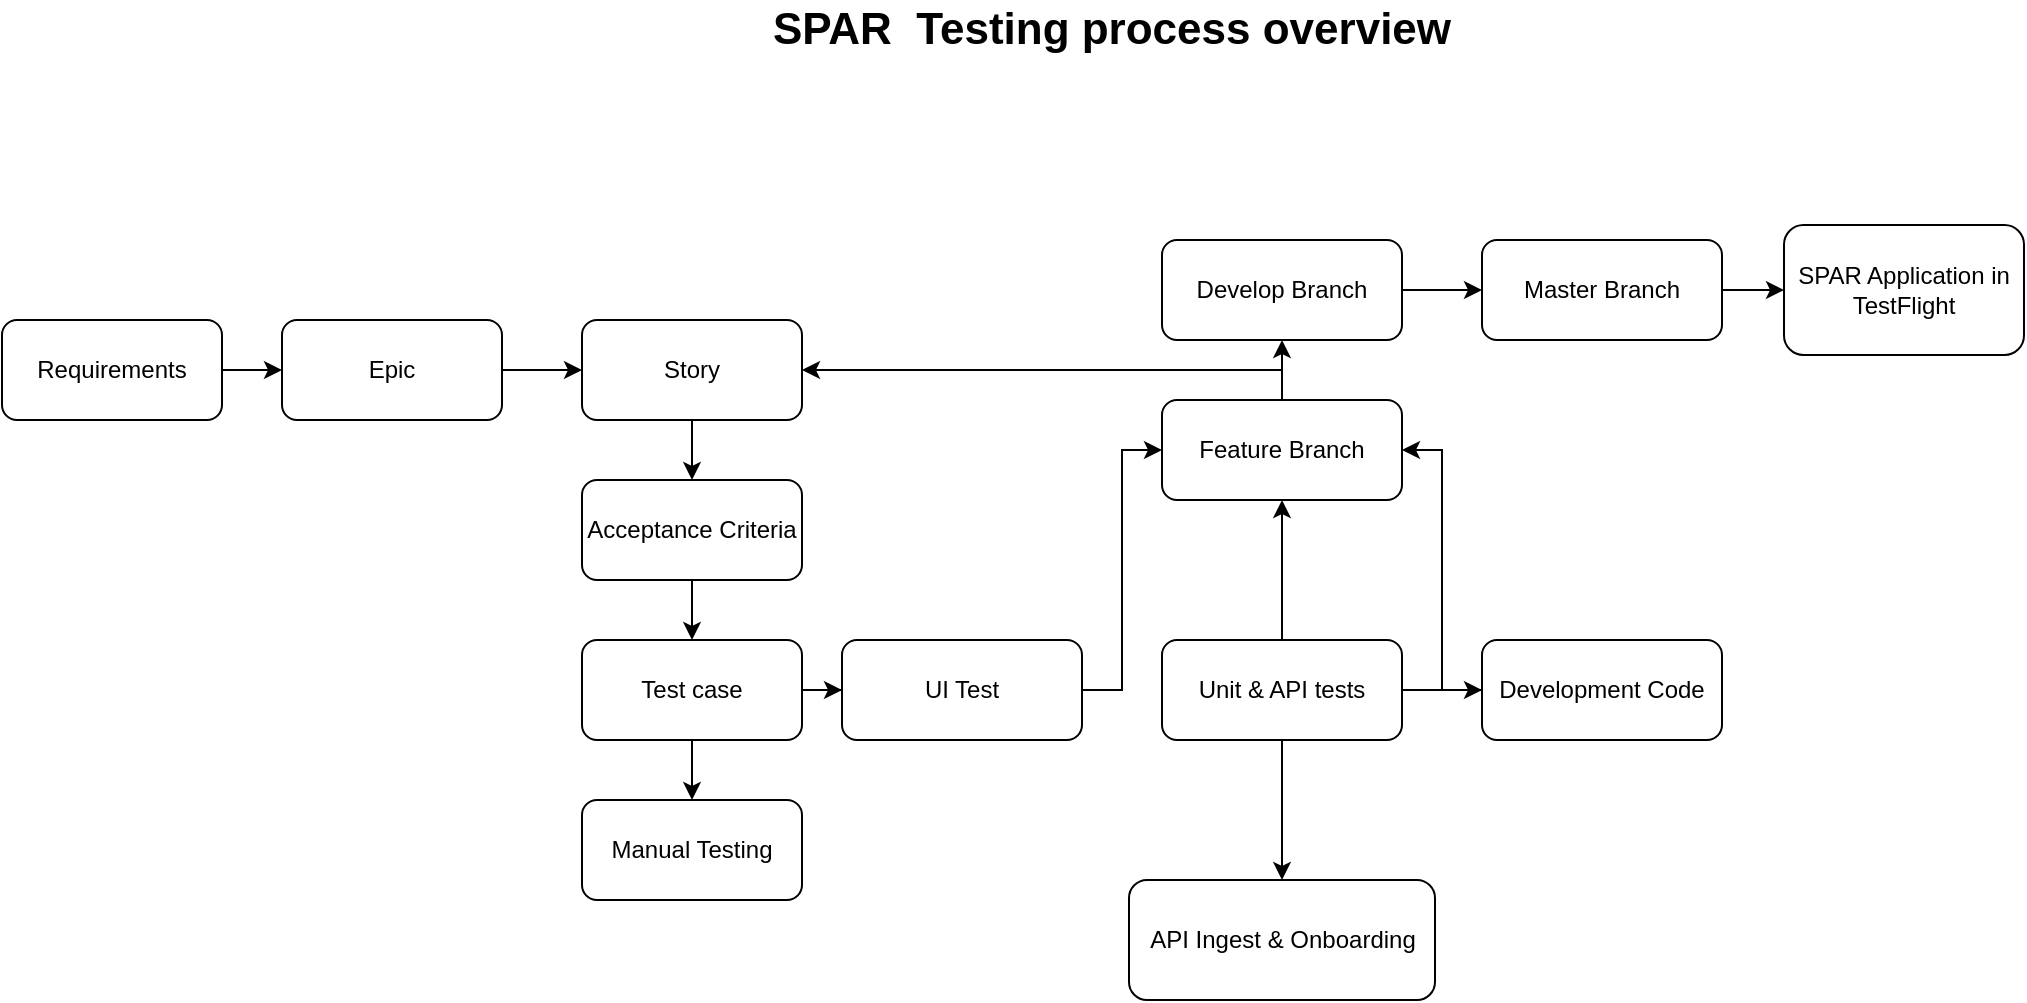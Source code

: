 <mxfile version="13.7.8" type="github"><diagram id="l-zZ2tByuLn_AZTUlJ2t" name="Page-1"><mxGraphModel dx="1186" dy="1040" grid="0" gridSize="10" guides="1" tooltips="1" connect="1" arrows="1" fold="1" page="0" pageScale="1" pageWidth="850" pageHeight="1100" math="0" shadow="0"><root><mxCell id="0"/><mxCell id="1" parent="0"/><mxCell id="rd8LOnYFT8CIjNDfSJjq-18" value="" style="edgeStyle=orthogonalEdgeStyle;rounded=0;orthogonalLoop=1;jettySize=auto;html=1;" edge="1" parent="1" source="rd8LOnYFT8CIjNDfSJjq-6" target="rd8LOnYFT8CIjNDfSJjq-8"><mxGeometry relative="1" as="geometry"/></mxCell><mxCell id="rd8LOnYFT8CIjNDfSJjq-6" value="Requirements" style="rounded=1;whiteSpace=wrap;html=1;" vertex="1" parent="1"><mxGeometry x="120" y="310" width="110" height="50" as="geometry"/></mxCell><mxCell id="rd8LOnYFT8CIjNDfSJjq-21" value="" style="edgeStyle=orthogonalEdgeStyle;rounded=0;orthogonalLoop=1;jettySize=auto;html=1;" edge="1" parent="1" source="rd8LOnYFT8CIjNDfSJjq-7" target="rd8LOnYFT8CIjNDfSJjq-12"><mxGeometry relative="1" as="geometry"/></mxCell><mxCell id="rd8LOnYFT8CIjNDfSJjq-7" value="Acceptance Criteria" style="rounded=1;whiteSpace=wrap;html=1;" vertex="1" parent="1"><mxGeometry x="410" y="390" width="110" height="50" as="geometry"/></mxCell><mxCell id="rd8LOnYFT8CIjNDfSJjq-19" value="" style="edgeStyle=orthogonalEdgeStyle;rounded=0;orthogonalLoop=1;jettySize=auto;html=1;" edge="1" parent="1" source="rd8LOnYFT8CIjNDfSJjq-8" target="rd8LOnYFT8CIjNDfSJjq-9"><mxGeometry relative="1" as="geometry"/></mxCell><mxCell id="rd8LOnYFT8CIjNDfSJjq-8" value="Epic" style="rounded=1;whiteSpace=wrap;html=1;" vertex="1" parent="1"><mxGeometry x="260" y="310" width="110" height="50" as="geometry"/></mxCell><mxCell id="rd8LOnYFT8CIjNDfSJjq-20" value="" style="edgeStyle=orthogonalEdgeStyle;rounded=0;orthogonalLoop=1;jettySize=auto;html=1;entryX=0.5;entryY=0;entryDx=0;entryDy=0;" edge="1" parent="1" source="rd8LOnYFT8CIjNDfSJjq-9" target="rd8LOnYFT8CIjNDfSJjq-7"><mxGeometry relative="1" as="geometry"/></mxCell><mxCell id="rd8LOnYFT8CIjNDfSJjq-9" value="Story" style="rounded=1;whiteSpace=wrap;html=1;" vertex="1" parent="1"><mxGeometry x="410" y="310" width="110" height="50" as="geometry"/></mxCell><mxCell id="rd8LOnYFT8CIjNDfSJjq-22" value="" style="edgeStyle=orthogonalEdgeStyle;rounded=0;orthogonalLoop=1;jettySize=auto;html=1;" edge="1" parent="1" source="rd8LOnYFT8CIjNDfSJjq-12" target="rd8LOnYFT8CIjNDfSJjq-15"><mxGeometry relative="1" as="geometry"/></mxCell><mxCell id="rd8LOnYFT8CIjNDfSJjq-43" value="" style="edgeStyle=orthogonalEdgeStyle;rounded=0;orthogonalLoop=1;jettySize=auto;html=1;" edge="1" parent="1" source="rd8LOnYFT8CIjNDfSJjq-12"><mxGeometry relative="1" as="geometry"><mxPoint x="465" y="550" as="targetPoint"/></mxGeometry></mxCell><mxCell id="rd8LOnYFT8CIjNDfSJjq-12" value="Test case" style="rounded=1;whiteSpace=wrap;html=1;" vertex="1" parent="1"><mxGeometry x="410" y="470" width="110" height="50" as="geometry"/></mxCell><mxCell id="rd8LOnYFT8CIjNDfSJjq-31" value="" style="edgeStyle=orthogonalEdgeStyle;rounded=0;orthogonalLoop=1;jettySize=auto;html=1;" edge="1" parent="1" source="rd8LOnYFT8CIjNDfSJjq-14" target="rd8LOnYFT8CIjNDfSJjq-23"><mxGeometry relative="1" as="geometry"/></mxCell><mxCell id="rd8LOnYFT8CIjNDfSJjq-51" style="edgeStyle=orthogonalEdgeStyle;rounded=0;orthogonalLoop=1;jettySize=auto;html=1;entryX=0;entryY=0.5;entryDx=0;entryDy=0;" edge="1" parent="1" source="rd8LOnYFT8CIjNDfSJjq-14" target="rd8LOnYFT8CIjNDfSJjq-25"><mxGeometry relative="1" as="geometry"/></mxCell><mxCell id="rd8LOnYFT8CIjNDfSJjq-53" value="" style="edgeStyle=orthogonalEdgeStyle;rounded=0;orthogonalLoop=1;jettySize=auto;html=1;" edge="1" parent="1" source="rd8LOnYFT8CIjNDfSJjq-14" target="rd8LOnYFT8CIjNDfSJjq-52"><mxGeometry relative="1" as="geometry"/></mxCell><mxCell id="rd8LOnYFT8CIjNDfSJjq-14" value="Unit &amp;amp; API tests" style="rounded=1;whiteSpace=wrap;html=1;" vertex="1" parent="1"><mxGeometry x="700" y="470" width="120" height="50" as="geometry"/></mxCell><mxCell id="rd8LOnYFT8CIjNDfSJjq-30" style="edgeStyle=orthogonalEdgeStyle;rounded=0;orthogonalLoop=1;jettySize=auto;html=1;entryX=0;entryY=0.5;entryDx=0;entryDy=0;" edge="1" parent="1" source="rd8LOnYFT8CIjNDfSJjq-15" target="rd8LOnYFT8CIjNDfSJjq-23"><mxGeometry relative="1" as="geometry"/></mxCell><mxCell id="rd8LOnYFT8CIjNDfSJjq-15" value="UI Test" style="rounded=1;whiteSpace=wrap;html=1;" vertex="1" parent="1"><mxGeometry x="540" y="470" width="120" height="50" as="geometry"/></mxCell><mxCell id="rd8LOnYFT8CIjNDfSJjq-35" value="" style="edgeStyle=orthogonalEdgeStyle;rounded=0;orthogonalLoop=1;jettySize=auto;html=1;" edge="1" parent="1" source="rd8LOnYFT8CIjNDfSJjq-23" target="rd8LOnYFT8CIjNDfSJjq-34"><mxGeometry relative="1" as="geometry"/></mxCell><mxCell id="rd8LOnYFT8CIjNDfSJjq-36" style="edgeStyle=orthogonalEdgeStyle;rounded=0;orthogonalLoop=1;jettySize=auto;html=1;entryX=1;entryY=0.5;entryDx=0;entryDy=0;" edge="1" parent="1" source="rd8LOnYFT8CIjNDfSJjq-23" target="rd8LOnYFT8CIjNDfSJjq-9"><mxGeometry relative="1" as="geometry"><mxPoint x="660" y="375" as="targetPoint"/><Array as="points"><mxPoint x="760" y="335"/></Array></mxGeometry></mxCell><mxCell id="rd8LOnYFT8CIjNDfSJjq-23" value="Feature Branch" style="rounded=1;whiteSpace=wrap;html=1;" vertex="1" parent="1"><mxGeometry x="700" y="350" width="120" height="50" as="geometry"/></mxCell><mxCell id="rd8LOnYFT8CIjNDfSJjq-32" style="edgeStyle=orthogonalEdgeStyle;rounded=0;orthogonalLoop=1;jettySize=auto;html=1;entryX=1;entryY=0.5;entryDx=0;entryDy=0;" edge="1" parent="1" source="rd8LOnYFT8CIjNDfSJjq-25" target="rd8LOnYFT8CIjNDfSJjq-23"><mxGeometry relative="1" as="geometry"/></mxCell><mxCell id="rd8LOnYFT8CIjNDfSJjq-25" value="Development Code" style="rounded=1;whiteSpace=wrap;html=1;" vertex="1" parent="1"><mxGeometry x="860" y="470" width="120" height="50" as="geometry"/></mxCell><mxCell id="rd8LOnYFT8CIjNDfSJjq-46" value="" style="edgeStyle=orthogonalEdgeStyle;rounded=0;orthogonalLoop=1;jettySize=auto;html=1;" edge="1" parent="1" source="rd8LOnYFT8CIjNDfSJjq-34" target="rd8LOnYFT8CIjNDfSJjq-45"><mxGeometry relative="1" as="geometry"/></mxCell><mxCell id="rd8LOnYFT8CIjNDfSJjq-34" value="Develop Branch" style="rounded=1;whiteSpace=wrap;html=1;" vertex="1" parent="1"><mxGeometry x="700" y="270" width="120" height="50" as="geometry"/></mxCell><mxCell id="rd8LOnYFT8CIjNDfSJjq-42" value="Manual Testing" style="rounded=1;whiteSpace=wrap;html=1;" vertex="1" parent="1"><mxGeometry x="410" y="550" width="110" height="50" as="geometry"/></mxCell><mxCell id="rd8LOnYFT8CIjNDfSJjq-44" value="SPAR Application in TestFlight" style="rounded=1;whiteSpace=wrap;html=1;" vertex="1" parent="1"><mxGeometry x="1011" y="262.5" width="120" height="65" as="geometry"/></mxCell><mxCell id="rd8LOnYFT8CIjNDfSJjq-47" value="" style="edgeStyle=orthogonalEdgeStyle;rounded=0;orthogonalLoop=1;jettySize=auto;html=1;" edge="1" parent="1" source="rd8LOnYFT8CIjNDfSJjq-45" target="rd8LOnYFT8CIjNDfSJjq-44"><mxGeometry relative="1" as="geometry"/></mxCell><mxCell id="rd8LOnYFT8CIjNDfSJjq-45" value="Master Branch" style="rounded=1;whiteSpace=wrap;html=1;" vertex="1" parent="1"><mxGeometry x="860" y="270" width="120" height="50" as="geometry"/></mxCell><mxCell id="rd8LOnYFT8CIjNDfSJjq-48" value="&lt;b&gt;&lt;font style=&quot;font-size: 22px&quot;&gt;SPAR &amp;nbsp;Testing process overview&lt;/font&gt;&lt;/b&gt;" style="text;html=1;strokeColor=none;fillColor=none;align=center;verticalAlign=middle;whiteSpace=wrap;rounded=0;" vertex="1" parent="1"><mxGeometry x="480" y="150" width="390" height="30" as="geometry"/></mxCell><mxCell id="rd8LOnYFT8CIjNDfSJjq-52" value="API Ingest &amp;amp; Onboarding" style="rounded=1;whiteSpace=wrap;html=1;" vertex="1" parent="1"><mxGeometry x="683.5" y="590" width="153" height="60" as="geometry"/></mxCell></root></mxGraphModel></diagram></mxfile>